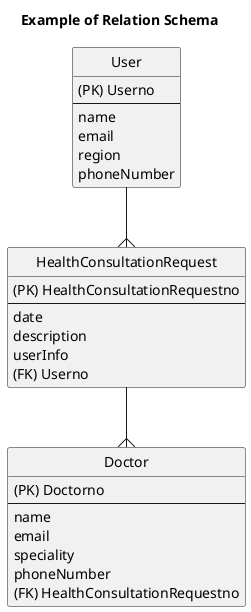@startuml

title Example of Relation Schema

hide circle

entity "User" as User {
    (PK) Userno
    --
    name
    email
    region
    phoneNumber
}

entity "HealthConsultationRequest" as HealthConsultationRequest{
    (PK) HealthConsultationRequestno
    --
    date
    description
    userInfo
    (FK) Userno
}

entity "Doctor" as Doctor{
    (PK) Doctorno
    --
    name
    email
    speciality
    phoneNumber
    (FK) HealthConsultationRequestno
}

User --{ HealthConsultationRequest
HealthConsultationRequest--{ Doctor

@enduml